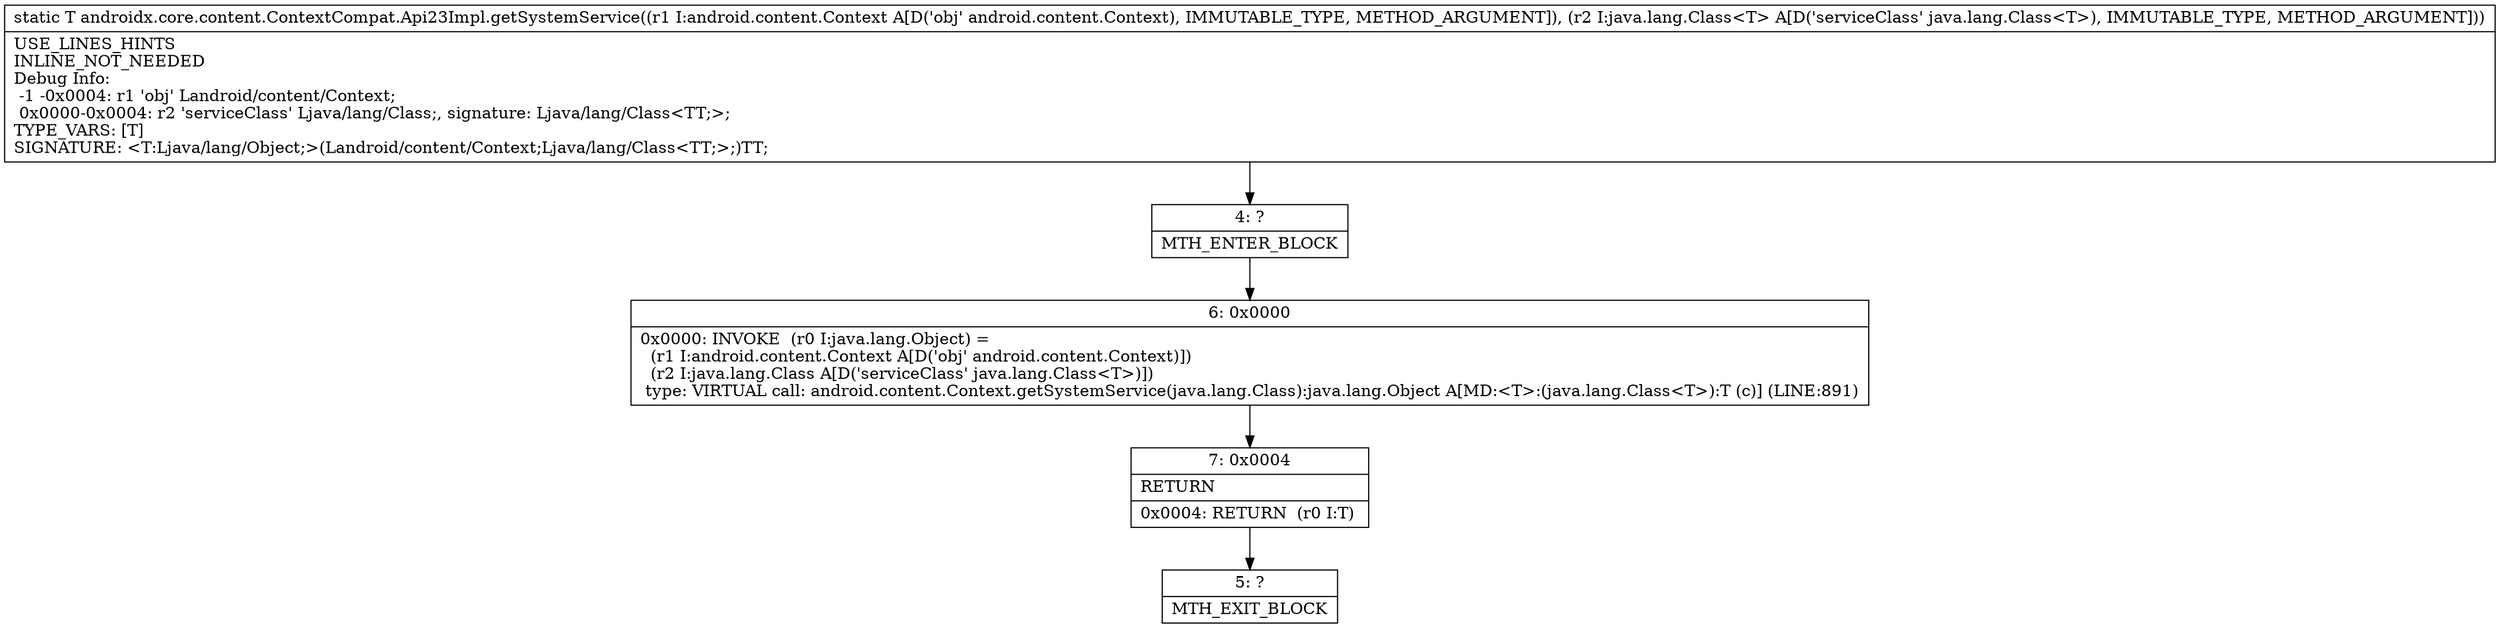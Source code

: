 digraph "CFG forandroidx.core.content.ContextCompat.Api23Impl.getSystemService(Landroid\/content\/Context;Ljava\/lang\/Class;)Ljava\/lang\/Object;" {
Node_4 [shape=record,label="{4\:\ ?|MTH_ENTER_BLOCK\l}"];
Node_6 [shape=record,label="{6\:\ 0x0000|0x0000: INVOKE  (r0 I:java.lang.Object) = \l  (r1 I:android.content.Context A[D('obj' android.content.Context)])\l  (r2 I:java.lang.Class A[D('serviceClass' java.lang.Class\<T\>)])\l type: VIRTUAL call: android.content.Context.getSystemService(java.lang.Class):java.lang.Object A[MD:\<T\>:(java.lang.Class\<T\>):T (c)] (LINE:891)\l}"];
Node_7 [shape=record,label="{7\:\ 0x0004|RETURN\l|0x0004: RETURN  (r0 I:T) \l}"];
Node_5 [shape=record,label="{5\:\ ?|MTH_EXIT_BLOCK\l}"];
MethodNode[shape=record,label="{static T androidx.core.content.ContextCompat.Api23Impl.getSystemService((r1 I:android.content.Context A[D('obj' android.content.Context), IMMUTABLE_TYPE, METHOD_ARGUMENT]), (r2 I:java.lang.Class\<T\> A[D('serviceClass' java.lang.Class\<T\>), IMMUTABLE_TYPE, METHOD_ARGUMENT]))  | USE_LINES_HINTS\lINLINE_NOT_NEEDED\lDebug Info:\l  \-1 \-0x0004: r1 'obj' Landroid\/content\/Context;\l  0x0000\-0x0004: r2 'serviceClass' Ljava\/lang\/Class;, signature: Ljava\/lang\/Class\<TT;\>;\lTYPE_VARS: [T]\lSIGNATURE: \<T:Ljava\/lang\/Object;\>(Landroid\/content\/Context;Ljava\/lang\/Class\<TT;\>;)TT;\l}"];
MethodNode -> Node_4;Node_4 -> Node_6;
Node_6 -> Node_7;
Node_7 -> Node_5;
}


